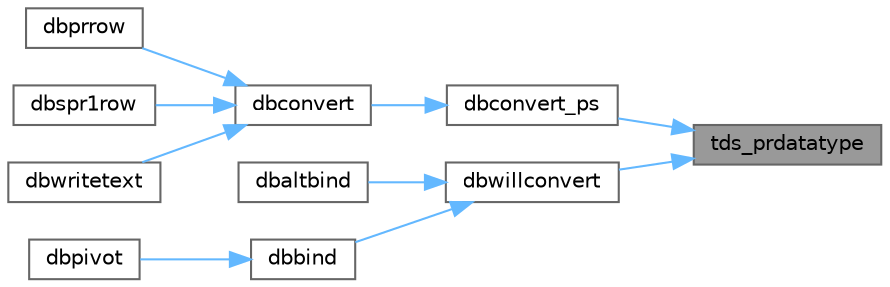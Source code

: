 digraph "tds_prdatatype"
{
 // LATEX_PDF_SIZE
  bgcolor="transparent";
  edge [fontname=Helvetica,fontsize=10,labelfontname=Helvetica,labelfontsize=10];
  node [fontname=Helvetica,fontsize=10,shape=box,height=0.2,width=0.4];
  rankdir="RL";
  Node1 [id="Node000001",label="tds_prdatatype",height=0.2,width=0.4,color="gray40", fillcolor="grey60", style="filled", fontcolor="black",tooltip="Returns type in string."];
  Node1 -> Node2 [id="edge1_Node000001_Node000002",dir="back",color="steelblue1",style="solid",tooltip=" "];
  Node2 [id="Node000002",label="dbconvert_ps",height=0.2,width=0.4,color="grey40", fillcolor="white", style="filled",URL="$a00575.html#ga8b00d5cdcaa20cba13fa2e03d52a443e",tooltip="Convert one datatype to another."];
  Node2 -> Node3 [id="edge2_Node000002_Node000003",dir="back",color="steelblue1",style="solid",tooltip=" "];
  Node3 [id="Node000003",label="dbconvert",height=0.2,width=0.4,color="grey40", fillcolor="white", style="filled",URL="$a00575.html#ga32eb72f6fb3edb130e59fb3dd0766e7e",tooltip="cf."];
  Node3 -> Node4 [id="edge3_Node000003_Node000004",dir="back",color="steelblue1",style="solid",tooltip=" "];
  Node4 [id="Node000004",label="dbprrow",height=0.2,width=0.4,color="grey40", fillcolor="white", style="filled",URL="$a00575.html#gaa30be3414a97aac6139af2e928db91ca",tooltip="Print a result set to stdout."];
  Node3 -> Node5 [id="edge4_Node000003_Node000005",dir="back",color="steelblue1",style="solid",tooltip=" "];
  Node5 [id="Node000005",label="dbspr1row",height=0.2,width=0.4,color="grey40", fillcolor="white", style="filled",URL="$a00575.html#gaf641c8e3d34607ca8b7ac2afed3e6d67",tooltip="Print a regular result row to a buffer."];
  Node3 -> Node6 [id="edge5_Node000003_Node000006",dir="back",color="steelblue1",style="solid",tooltip=" "];
  Node6 [id="Node000006",label="dbwritetext",height=0.2,width=0.4,color="grey40", fillcolor="white", style="filled",URL="$a00575.html#ga548153eb2eae76c48aa9d4b72258dc1c",tooltip="Send text or image data to the server."];
  Node1 -> Node7 [id="edge6_Node000001_Node000007",dir="back",color="steelblue1",style="solid",tooltip=" "];
  Node7 [id="Node000007",label="dbwillconvert",height=0.2,width=0.4,color="grey40", fillcolor="white", style="filled",URL="$a00575.html#gaaf8349999c16b3c36caf5947747a2915",tooltip="Test whether or not a datatype can be converted to another datatype."];
  Node7 -> Node8 [id="edge7_Node000007_Node000008",dir="back",color="steelblue1",style="solid",tooltip=" "];
  Node8 [id="Node000008",label="dbaltbind",height=0.2,width=0.4,color="grey40", fillcolor="white", style="filled",URL="$a00575.html#gafefd17e15b22adda84366c817178dd7d",tooltip="Bind a compute column to a program variable."];
  Node7 -> Node9 [id="edge8_Node000007_Node000009",dir="back",color="steelblue1",style="solid",tooltip=" "];
  Node9 [id="Node000009",label="dbbind",height=0.2,width=0.4,color="grey40", fillcolor="white", style="filled",URL="$a00575.html#ga873bc0f4663165e711655ade1dfae795",tooltip="Tie a host variable to a resultset column."];
  Node9 -> Node10 [id="edge9_Node000009_Node000010",dir="back",color="steelblue1",style="solid",tooltip=" "];
  Node10 [id="Node000010",label="dbpivot",height=0.2,width=0.4,color="grey40", fillcolor="white", style="filled",URL="$a00086.html#af8ada101cd189eff87b3533cbeaaa23b",tooltip="Pivot the rows, creating a new resultset."];
}
